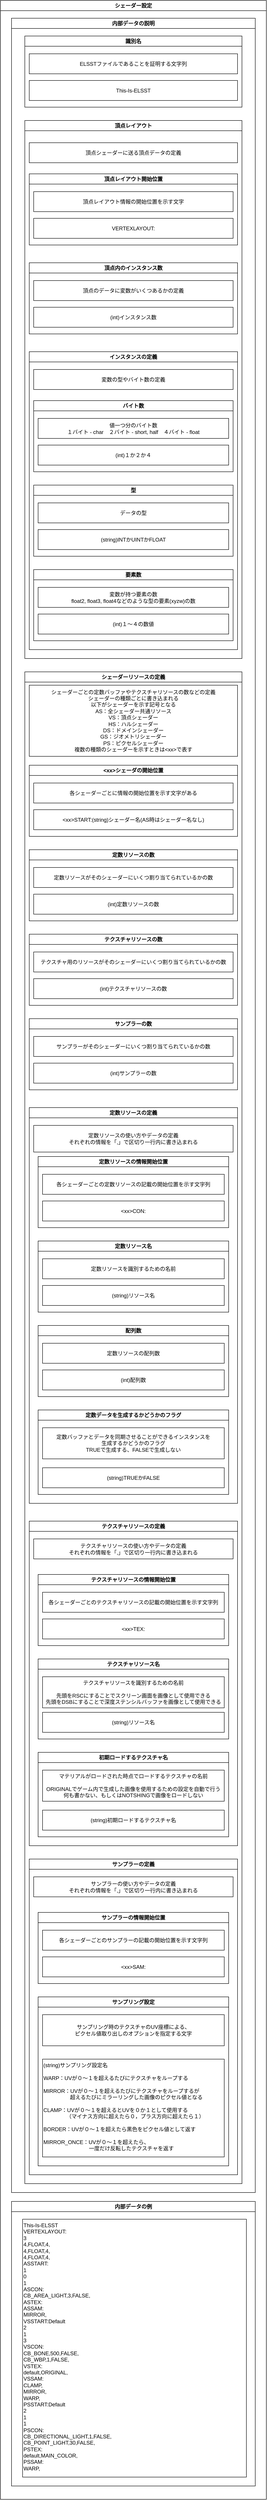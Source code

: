 <mxfile version="22.1.16" type="device">
  <diagram name="ページ1" id="F_xgiDYA5KZkH7zyrJZr">
    <mxGraphModel dx="3585" dy="2090" grid="1" gridSize="10" guides="1" tooltips="1" connect="1" arrows="1" fold="1" page="1" pageScale="1" pageWidth="827" pageHeight="1169" math="0" shadow="0">
      <root>
        <mxCell id="0" />
        <mxCell id="1" parent="0" />
        <mxCell id="cBP3mdUdwcwwjYfgzpu0-2" value="シェーダー設定" style="swimlane;whiteSpace=wrap;html=1;swimlaneFillColor=default;" parent="1" vertex="1">
          <mxGeometry x="40" y="20" width="600" height="5620" as="geometry" />
        </mxCell>
        <mxCell id="O3pXEK7kBCe5aYIL7-0U-150" value="内部データの説明" style="swimlane;whiteSpace=wrap;html=1;swimlaneFillColor=default;" vertex="1" parent="cBP3mdUdwcwwjYfgzpu0-2">
          <mxGeometry x="25" y="40" width="550" height="4890" as="geometry" />
        </mxCell>
        <mxCell id="Wc7h6Qe7BlBcWywlRNqe-1" value="識別名" style="swimlane;whiteSpace=wrap;html=1;swimlaneFillColor=default;" parent="O3pXEK7kBCe5aYIL7-0U-150" vertex="1">
          <mxGeometry x="30" y="40" width="490" height="160" as="geometry" />
        </mxCell>
        <mxCell id="Wc7h6Qe7BlBcWywlRNqe-5" value="ELSSTファイルであることを証明する文字列" style="rounded=0;whiteSpace=wrap;html=1;" parent="Wc7h6Qe7BlBcWywlRNqe-1" vertex="1">
          <mxGeometry x="10" y="40" width="470" height="45" as="geometry" />
        </mxCell>
        <mxCell id="Wc7h6Qe7BlBcWywlRNqe-6" value="This-Is-ELSST" style="rounded=0;whiteSpace=wrap;html=1;" parent="Wc7h6Qe7BlBcWywlRNqe-1" vertex="1">
          <mxGeometry x="10" y="100" width="470" height="45" as="geometry" />
        </mxCell>
        <mxCell id="Wc7h6Qe7BlBcWywlRNqe-7" value="頂点レイアウト" style="swimlane;whiteSpace=wrap;html=1;swimlaneFillColor=default;" parent="O3pXEK7kBCe5aYIL7-0U-150" vertex="1">
          <mxGeometry x="30" y="230" width="490" height="1210" as="geometry" />
        </mxCell>
        <mxCell id="O3pXEK7kBCe5aYIL7-0U-3" value="頂点レイアウト開始位置" style="swimlane;whiteSpace=wrap;html=1;swimlaneFillColor=default;" vertex="1" parent="Wc7h6Qe7BlBcWywlRNqe-7">
          <mxGeometry x="10" y="120" width="470" height="160" as="geometry" />
        </mxCell>
        <mxCell id="O3pXEK7kBCe5aYIL7-0U-5" value="頂点レイアウト情報の開始位置を示す文字" style="rounded=0;whiteSpace=wrap;html=1;" vertex="1" parent="O3pXEK7kBCe5aYIL7-0U-3">
          <mxGeometry x="10" y="40" width="450" height="45" as="geometry" />
        </mxCell>
        <mxCell id="O3pXEK7kBCe5aYIL7-0U-6" value="VERTEXLAYOUT:" style="rounded=0;whiteSpace=wrap;html=1;" vertex="1" parent="O3pXEK7kBCe5aYIL7-0U-3">
          <mxGeometry x="10" y="100" width="450" height="45" as="geometry" />
        </mxCell>
        <mxCell id="O3pXEK7kBCe5aYIL7-0U-7" value="頂点内のインスタンス数" style="swimlane;whiteSpace=wrap;html=1;swimlaneFillColor=default;" vertex="1" parent="Wc7h6Qe7BlBcWywlRNqe-7">
          <mxGeometry x="10" y="320" width="470" height="160" as="geometry" />
        </mxCell>
        <mxCell id="O3pXEK7kBCe5aYIL7-0U-8" value="頂点のデータに変数がいくつあるかの定義" style="rounded=0;whiteSpace=wrap;html=1;" vertex="1" parent="O3pXEK7kBCe5aYIL7-0U-7">
          <mxGeometry x="10" y="40" width="450" height="45" as="geometry" />
        </mxCell>
        <mxCell id="O3pXEK7kBCe5aYIL7-0U-9" value="(int)インスタンス数" style="rounded=0;whiteSpace=wrap;html=1;" vertex="1" parent="O3pXEK7kBCe5aYIL7-0U-7">
          <mxGeometry x="10" y="100" width="450" height="45" as="geometry" />
        </mxCell>
        <mxCell id="O3pXEK7kBCe5aYIL7-0U-10" value="インスタンスの定義" style="swimlane;whiteSpace=wrap;html=1;swimlaneFillColor=default;" vertex="1" parent="Wc7h6Qe7BlBcWywlRNqe-7">
          <mxGeometry x="10" y="520" width="470" height="670" as="geometry" />
        </mxCell>
        <mxCell id="O3pXEK7kBCe5aYIL7-0U-16" value="変数の型やバイト数の定義" style="rounded=0;whiteSpace=wrap;html=1;" vertex="1" parent="O3pXEK7kBCe5aYIL7-0U-10">
          <mxGeometry x="10" y="40" width="450" height="45" as="geometry" />
        </mxCell>
        <mxCell id="O3pXEK7kBCe5aYIL7-0U-17" value="バイト数" style="swimlane;whiteSpace=wrap;html=1;swimlaneFillColor=default;" vertex="1" parent="O3pXEK7kBCe5aYIL7-0U-10">
          <mxGeometry x="10" y="110" width="450" height="160" as="geometry" />
        </mxCell>
        <mxCell id="O3pXEK7kBCe5aYIL7-0U-18" value="値一つ分のバイト数&lt;br&gt;１バイト - char　２バイト - short, half　４バイト - float" style="rounded=0;whiteSpace=wrap;html=1;" vertex="1" parent="O3pXEK7kBCe5aYIL7-0U-17">
          <mxGeometry x="10" y="40" width="430" height="45" as="geometry" />
        </mxCell>
        <mxCell id="O3pXEK7kBCe5aYIL7-0U-19" value="(int)１か２か４" style="rounded=0;whiteSpace=wrap;html=1;" vertex="1" parent="O3pXEK7kBCe5aYIL7-0U-17">
          <mxGeometry x="10" y="100" width="430" height="45" as="geometry" />
        </mxCell>
        <mxCell id="O3pXEK7kBCe5aYIL7-0U-20" value="型" style="swimlane;whiteSpace=wrap;html=1;swimlaneFillColor=default;" vertex="1" parent="O3pXEK7kBCe5aYIL7-0U-10">
          <mxGeometry x="10" y="300" width="450" height="160" as="geometry" />
        </mxCell>
        <mxCell id="O3pXEK7kBCe5aYIL7-0U-21" value="データの型" style="rounded=0;whiteSpace=wrap;html=1;" vertex="1" parent="O3pXEK7kBCe5aYIL7-0U-20">
          <mxGeometry x="10" y="40" width="430" height="45" as="geometry" />
        </mxCell>
        <mxCell id="O3pXEK7kBCe5aYIL7-0U-22" value="(string)INTかUINTかFLOAT" style="rounded=0;whiteSpace=wrap;html=1;" vertex="1" parent="O3pXEK7kBCe5aYIL7-0U-20">
          <mxGeometry x="10" y="100" width="430" height="45" as="geometry" />
        </mxCell>
        <mxCell id="O3pXEK7kBCe5aYIL7-0U-23" value="要素数" style="swimlane;whiteSpace=wrap;html=1;swimlaneFillColor=default;" vertex="1" parent="O3pXEK7kBCe5aYIL7-0U-10">
          <mxGeometry x="10" y="490" width="450" height="160" as="geometry" />
        </mxCell>
        <mxCell id="O3pXEK7kBCe5aYIL7-0U-24" value="変数が持つ要素の数&lt;br&gt;float2, float3, float4などのような型の要素(xyzw)の数" style="rounded=0;whiteSpace=wrap;html=1;" vertex="1" parent="O3pXEK7kBCe5aYIL7-0U-23">
          <mxGeometry x="10" y="40" width="430" height="45" as="geometry" />
        </mxCell>
        <mxCell id="O3pXEK7kBCe5aYIL7-0U-25" value="(int)１～４の数値" style="rounded=0;whiteSpace=wrap;html=1;" vertex="1" parent="O3pXEK7kBCe5aYIL7-0U-23">
          <mxGeometry x="10" y="100" width="430" height="45" as="geometry" />
        </mxCell>
        <mxCell id="O3pXEK7kBCe5aYIL7-0U-13" value="頂点シェーダーに送る頂点データの定義" style="rounded=0;whiteSpace=wrap;html=1;" vertex="1" parent="Wc7h6Qe7BlBcWywlRNqe-7">
          <mxGeometry x="10" y="50" width="470" height="45" as="geometry" />
        </mxCell>
        <mxCell id="O3pXEK7kBCe5aYIL7-0U-45" value="シェーダーリソースの定義" style="swimlane;whiteSpace=wrap;html=1;swimlaneFillColor=default;" vertex="1" parent="O3pXEK7kBCe5aYIL7-0U-150">
          <mxGeometry x="30" y="1470" width="490" height="3400" as="geometry" />
        </mxCell>
        <mxCell id="O3pXEK7kBCe5aYIL7-0U-63" value="シェーダーごとの定数バッファやテクスチャリソースの数などの定義&lt;br&gt;シェーダーの種類ごとに書き込まれる&lt;br&gt;以下がシェーダーを示す記号となる&lt;br&gt;AS：全シェーダー共通リソース&lt;br&gt;VS：頂点シェーダー&lt;br&gt;HS：ハルシェーダー&lt;br&gt;DS：ドメインシェーダー&lt;br&gt;GS：ジオメトリシェーダー&lt;br&gt;PS：ピクセルシェーダー&lt;br&gt;複数の種類のシェーダーを示すときは&amp;lt;xx&amp;gt;で表す" style="rounded=0;whiteSpace=wrap;html=1;" vertex="1" parent="O3pXEK7kBCe5aYIL7-0U-45">
          <mxGeometry x="10" y="30" width="470" height="160" as="geometry" />
        </mxCell>
        <mxCell id="O3pXEK7kBCe5aYIL7-0U-68" value="&amp;lt;xx&amp;gt;シェーダの開始位置" style="swimlane;whiteSpace=wrap;html=1;swimlaneFillColor=default;" vertex="1" parent="O3pXEK7kBCe5aYIL7-0U-45">
          <mxGeometry x="10" y="210" width="470" height="160" as="geometry" />
        </mxCell>
        <mxCell id="O3pXEK7kBCe5aYIL7-0U-69" value="各シェーダーごとに情報の開始位置を示す文字がある" style="rounded=0;whiteSpace=wrap;html=1;" vertex="1" parent="O3pXEK7kBCe5aYIL7-0U-68">
          <mxGeometry x="10" y="40" width="450" height="45" as="geometry" />
        </mxCell>
        <mxCell id="O3pXEK7kBCe5aYIL7-0U-70" value="&amp;lt;xx&amp;gt;START:(string)シェーダー名(AS時はシェーダー名なし)" style="rounded=0;whiteSpace=wrap;html=1;" vertex="1" parent="O3pXEK7kBCe5aYIL7-0U-68">
          <mxGeometry x="10" y="100" width="450" height="45" as="geometry" />
        </mxCell>
        <mxCell id="O3pXEK7kBCe5aYIL7-0U-71" value="定数リソースの数" style="swimlane;whiteSpace=wrap;html=1;swimlaneFillColor=default;" vertex="1" parent="O3pXEK7kBCe5aYIL7-0U-45">
          <mxGeometry x="10" y="400" width="470" height="160" as="geometry" />
        </mxCell>
        <mxCell id="O3pXEK7kBCe5aYIL7-0U-72" value="定数リソースがそのシェーダーにいくつ割り当てられているかの数" style="rounded=0;whiteSpace=wrap;html=1;" vertex="1" parent="O3pXEK7kBCe5aYIL7-0U-71">
          <mxGeometry x="10" y="40" width="450" height="45" as="geometry" />
        </mxCell>
        <mxCell id="O3pXEK7kBCe5aYIL7-0U-73" value="(int)定数リソースの数" style="rounded=0;whiteSpace=wrap;html=1;" vertex="1" parent="O3pXEK7kBCe5aYIL7-0U-71">
          <mxGeometry x="10" y="100" width="450" height="45" as="geometry" />
        </mxCell>
        <mxCell id="O3pXEK7kBCe5aYIL7-0U-74" value="テクスチャリソースの数" style="swimlane;whiteSpace=wrap;html=1;swimlaneFillColor=default;" vertex="1" parent="O3pXEK7kBCe5aYIL7-0U-45">
          <mxGeometry x="10" y="590" width="470" height="160" as="geometry" />
        </mxCell>
        <mxCell id="O3pXEK7kBCe5aYIL7-0U-75" value="テクスチャ用のリソースがそのシェーダーにいくつ割り当てられているかの数" style="rounded=0;whiteSpace=wrap;html=1;" vertex="1" parent="O3pXEK7kBCe5aYIL7-0U-74">
          <mxGeometry x="10" y="40" width="450" height="45" as="geometry" />
        </mxCell>
        <mxCell id="O3pXEK7kBCe5aYIL7-0U-76" value="(int)テクスチャリソースの数" style="rounded=0;whiteSpace=wrap;html=1;" vertex="1" parent="O3pXEK7kBCe5aYIL7-0U-74">
          <mxGeometry x="10" y="100" width="450" height="45" as="geometry" />
        </mxCell>
        <mxCell id="O3pXEK7kBCe5aYIL7-0U-77" value="サンプラーの数" style="swimlane;whiteSpace=wrap;html=1;swimlaneFillColor=default;" vertex="1" parent="O3pXEK7kBCe5aYIL7-0U-45">
          <mxGeometry x="10" y="780" width="470" height="160" as="geometry" />
        </mxCell>
        <mxCell id="O3pXEK7kBCe5aYIL7-0U-78" value="サンプラーがそのシェーダーにいくつ割り当てられているかの数" style="rounded=0;whiteSpace=wrap;html=1;" vertex="1" parent="O3pXEK7kBCe5aYIL7-0U-77">
          <mxGeometry x="10" y="40" width="450" height="45" as="geometry" />
        </mxCell>
        <mxCell id="O3pXEK7kBCe5aYIL7-0U-79" value="(int)サンプラーの数" style="rounded=0;whiteSpace=wrap;html=1;" vertex="1" parent="O3pXEK7kBCe5aYIL7-0U-77">
          <mxGeometry x="10" y="100" width="450" height="45" as="geometry" />
        </mxCell>
        <mxCell id="O3pXEK7kBCe5aYIL7-0U-82" value="定数リソースの定義" style="swimlane;whiteSpace=wrap;html=1;swimlaneFillColor=default;" vertex="1" parent="O3pXEK7kBCe5aYIL7-0U-45">
          <mxGeometry x="10" y="980" width="470" height="890" as="geometry" />
        </mxCell>
        <mxCell id="O3pXEK7kBCe5aYIL7-0U-83" value="定数リソースの使い方やデータの定義&lt;br&gt;それぞれの情報を「,」で区切り一行内に書き込まれる" style="rounded=0;whiteSpace=wrap;html=1;" vertex="1" parent="O3pXEK7kBCe5aYIL7-0U-82">
          <mxGeometry x="10" y="40" width="450" height="60" as="geometry" />
        </mxCell>
        <mxCell id="O3pXEK7kBCe5aYIL7-0U-85" value="定数リソース名" style="swimlane;whiteSpace=wrap;html=1;swimlaneFillColor=default;" vertex="1" parent="O3pXEK7kBCe5aYIL7-0U-82">
          <mxGeometry x="20" y="300" width="430" height="160" as="geometry" />
        </mxCell>
        <mxCell id="O3pXEK7kBCe5aYIL7-0U-86" value="定数リソースを識別するための名前" style="rounded=0;whiteSpace=wrap;html=1;" vertex="1" parent="O3pXEK7kBCe5aYIL7-0U-85">
          <mxGeometry x="10" y="40" width="410" height="45" as="geometry" />
        </mxCell>
        <mxCell id="O3pXEK7kBCe5aYIL7-0U-87" value="(string)リソース名" style="rounded=0;whiteSpace=wrap;html=1;" vertex="1" parent="O3pXEK7kBCe5aYIL7-0U-85">
          <mxGeometry x="10" y="100" width="410" height="45" as="geometry" />
        </mxCell>
        <mxCell id="O3pXEK7kBCe5aYIL7-0U-88" value="配列数" style="swimlane;whiteSpace=wrap;html=1;swimlaneFillColor=default;" vertex="1" parent="O3pXEK7kBCe5aYIL7-0U-82">
          <mxGeometry x="20" y="490" width="430" height="160" as="geometry" />
        </mxCell>
        <mxCell id="O3pXEK7kBCe5aYIL7-0U-89" value="定数リソースの配列数" style="rounded=0;whiteSpace=wrap;html=1;" vertex="1" parent="O3pXEK7kBCe5aYIL7-0U-88">
          <mxGeometry x="10" y="40" width="410" height="45" as="geometry" />
        </mxCell>
        <mxCell id="O3pXEK7kBCe5aYIL7-0U-90" value="(int)配列数" style="rounded=0;whiteSpace=wrap;html=1;" vertex="1" parent="O3pXEK7kBCe5aYIL7-0U-88">
          <mxGeometry x="10" y="100" width="410" height="45" as="geometry" />
        </mxCell>
        <mxCell id="O3pXEK7kBCe5aYIL7-0U-91" value="定数データを生成するかどうかのフラグ" style="swimlane;whiteSpace=wrap;html=1;swimlaneFillColor=default;" vertex="1" parent="O3pXEK7kBCe5aYIL7-0U-82">
          <mxGeometry x="20" y="680" width="430" height="190" as="geometry" />
        </mxCell>
        <mxCell id="O3pXEK7kBCe5aYIL7-0U-92" value="定数バッファとデータを同期させることができるインスタンスを&lt;br&gt;生成するかどうかのフラグ&lt;br&gt;TRUEで生成する、FALSEで生成しない" style="rounded=0;whiteSpace=wrap;html=1;" vertex="1" parent="O3pXEK7kBCe5aYIL7-0U-91">
          <mxGeometry x="10" y="40" width="410" height="70" as="geometry" />
        </mxCell>
        <mxCell id="O3pXEK7kBCe5aYIL7-0U-93" value="(string)TRUEかFALSE" style="rounded=0;whiteSpace=wrap;html=1;" vertex="1" parent="O3pXEK7kBCe5aYIL7-0U-91">
          <mxGeometry x="10" y="130" width="410" height="45" as="geometry" />
        </mxCell>
        <mxCell id="O3pXEK7kBCe5aYIL7-0U-119" value="定数リソースの情報開始位置" style="swimlane;whiteSpace=wrap;html=1;swimlaneFillColor=default;" vertex="1" parent="O3pXEK7kBCe5aYIL7-0U-82">
          <mxGeometry x="20" y="110" width="430" height="160" as="geometry" />
        </mxCell>
        <mxCell id="O3pXEK7kBCe5aYIL7-0U-120" value="各シェーダーごとの定数リソースの記載の開始位置を示す文字列" style="rounded=0;whiteSpace=wrap;html=1;" vertex="1" parent="O3pXEK7kBCe5aYIL7-0U-119">
          <mxGeometry x="10" y="40" width="410" height="45" as="geometry" />
        </mxCell>
        <mxCell id="O3pXEK7kBCe5aYIL7-0U-121" value="&amp;lt;xx&amp;gt;CON:" style="rounded=0;whiteSpace=wrap;html=1;" vertex="1" parent="O3pXEK7kBCe5aYIL7-0U-119">
          <mxGeometry x="10" y="100" width="410" height="45" as="geometry" />
        </mxCell>
        <mxCell id="O3pXEK7kBCe5aYIL7-0U-94" value="テクスチャリソースの定義" style="swimlane;whiteSpace=wrap;html=1;swimlaneFillColor=default;" vertex="1" parent="O3pXEK7kBCe5aYIL7-0U-45">
          <mxGeometry x="10" y="1910" width="470" height="730" as="geometry" />
        </mxCell>
        <mxCell id="O3pXEK7kBCe5aYIL7-0U-95" value="テクスチャリソースの使い方やデータの定義&lt;br&gt;それぞれの情報を「,」で区切り一行内に書き込まれる" style="rounded=0;whiteSpace=wrap;html=1;" vertex="1" parent="O3pXEK7kBCe5aYIL7-0U-94">
          <mxGeometry x="10" y="40" width="450" height="45" as="geometry" />
        </mxCell>
        <mxCell id="O3pXEK7kBCe5aYIL7-0U-96" value="テクスチャリソース名" style="swimlane;whiteSpace=wrap;html=1;swimlaneFillColor=default;" vertex="1" parent="O3pXEK7kBCe5aYIL7-0U-94">
          <mxGeometry x="20" y="310" width="430" height="180" as="geometry" />
        </mxCell>
        <mxCell id="O3pXEK7kBCe5aYIL7-0U-97" value="テクスチャリソースを識別するための名前&lt;br&gt;&lt;br&gt;先頭をRSCにすることでスクリーン画面を画像として使用できる&lt;br&gt;先頭をDSBにすることで深度ステンシルバッファを画像として使用できる" style="rounded=0;whiteSpace=wrap;html=1;" vertex="1" parent="O3pXEK7kBCe5aYIL7-0U-96">
          <mxGeometry x="10" y="40" width="410" height="70" as="geometry" />
        </mxCell>
        <mxCell id="O3pXEK7kBCe5aYIL7-0U-98" value="(string)リソース名" style="rounded=0;whiteSpace=wrap;html=1;" vertex="1" parent="O3pXEK7kBCe5aYIL7-0U-96">
          <mxGeometry x="10" y="120" width="410" height="45" as="geometry" />
        </mxCell>
        <mxCell id="O3pXEK7kBCe5aYIL7-0U-105" value="初期ロードするテクスチャ名" style="swimlane;whiteSpace=wrap;html=1;swimlaneFillColor=default;" vertex="1" parent="O3pXEK7kBCe5aYIL7-0U-94">
          <mxGeometry x="20" y="520" width="430" height="190" as="geometry" />
        </mxCell>
        <mxCell id="O3pXEK7kBCe5aYIL7-0U-106" value="マテリアルがロードされた時点でロードするテクスチャの名前&lt;br&gt;&lt;br&gt;ORIGINALでゲーム内で生成した画像を使用するための設定を自動で行う&lt;br&gt;何も書かない、もしくはNOTSHINGで画像をロードしない" style="rounded=0;whiteSpace=wrap;html=1;" vertex="1" parent="O3pXEK7kBCe5aYIL7-0U-105">
          <mxGeometry x="10" y="40" width="410" height="70" as="geometry" />
        </mxCell>
        <mxCell id="O3pXEK7kBCe5aYIL7-0U-107" value="(string)初期ロードするテクスチャ名" style="rounded=0;whiteSpace=wrap;html=1;" vertex="1" parent="O3pXEK7kBCe5aYIL7-0U-105">
          <mxGeometry x="10" y="130" width="410" height="45" as="geometry" />
        </mxCell>
        <mxCell id="O3pXEK7kBCe5aYIL7-0U-136" value="テクスチャリソースの情報開始位置" style="swimlane;whiteSpace=wrap;html=1;swimlaneFillColor=default;" vertex="1" parent="O3pXEK7kBCe5aYIL7-0U-94">
          <mxGeometry x="20" y="120" width="430" height="160" as="geometry" />
        </mxCell>
        <mxCell id="O3pXEK7kBCe5aYIL7-0U-137" value="各シェーダーごとのテクスチャリソースの記載の開始位置を示す文字列" style="rounded=0;whiteSpace=wrap;html=1;" vertex="1" parent="O3pXEK7kBCe5aYIL7-0U-136">
          <mxGeometry x="10" y="40" width="410" height="45" as="geometry" />
        </mxCell>
        <mxCell id="O3pXEK7kBCe5aYIL7-0U-138" value="&amp;lt;xx&amp;gt;TEX:" style="rounded=0;whiteSpace=wrap;html=1;" vertex="1" parent="O3pXEK7kBCe5aYIL7-0U-136">
          <mxGeometry x="10" y="100" width="410" height="45" as="geometry" />
        </mxCell>
        <mxCell id="O3pXEK7kBCe5aYIL7-0U-139" value="サンプラーの定義" style="swimlane;whiteSpace=wrap;html=1;swimlaneFillColor=default;" vertex="1" parent="O3pXEK7kBCe5aYIL7-0U-45">
          <mxGeometry x="10" y="2670" width="470" height="710" as="geometry" />
        </mxCell>
        <mxCell id="O3pXEK7kBCe5aYIL7-0U-140" value="サンプラーの使い方やデータの定義&lt;br&gt;それぞれの情報を「,」で区切り一行内に書き込まれる" style="rounded=0;whiteSpace=wrap;html=1;" vertex="1" parent="O3pXEK7kBCe5aYIL7-0U-139">
          <mxGeometry x="10" y="40" width="450" height="45" as="geometry" />
        </mxCell>
        <mxCell id="O3pXEK7kBCe5aYIL7-0U-141" value="サンプリング設定" style="swimlane;whiteSpace=wrap;html=1;swimlaneFillColor=default;" vertex="1" parent="O3pXEK7kBCe5aYIL7-0U-139">
          <mxGeometry x="20" y="310" width="430" height="380" as="geometry" />
        </mxCell>
        <mxCell id="O3pXEK7kBCe5aYIL7-0U-142" value="サンプリング時のテクスチャのUV座標による、&lt;br&gt;ピクセル値取り出しのオプションを指定する文字" style="rounded=0;whiteSpace=wrap;html=1;" vertex="1" parent="O3pXEK7kBCe5aYIL7-0U-141">
          <mxGeometry x="10" y="40" width="410" height="70" as="geometry" />
        </mxCell>
        <mxCell id="O3pXEK7kBCe5aYIL7-0U-143" value="(string)サンプリング設定名&lt;br&gt;&lt;br&gt;WARP：UVが０～１を超えるたびにテクスチャをループする&lt;br&gt;&lt;br&gt;MIRROR：UVが０～１を超えるたびにテクスチャをループするが&lt;br&gt;　　　　　超えるたびにミラーリングした画像のピクセル値となる&lt;br&gt;&lt;br&gt;CLAMP：UVが０～１を超えるとUVを０か１として使用する&lt;br&gt;　　　　 （マイナス方向に超えたら０，プラス方向に超えたら１）&lt;br&gt;&lt;br&gt;BORDER：UVが０～１を超えたら黒色をピクセル値として返す&lt;br&gt;&lt;br&gt;MIRROR_ONCE：UVが０～１を超えたら、&lt;br&gt;　　　　　　　　&amp;nbsp; 一度だけ反転したテクスチャを返す" style="rounded=0;whiteSpace=wrap;html=1;verticalAlign=top;align=left;" vertex="1" parent="O3pXEK7kBCe5aYIL7-0U-141">
          <mxGeometry x="10" y="140" width="410" height="220" as="geometry" />
        </mxCell>
        <mxCell id="O3pXEK7kBCe5aYIL7-0U-147" value="サンプラーの情報開始位置" style="swimlane;whiteSpace=wrap;html=1;swimlaneFillColor=default;" vertex="1" parent="O3pXEK7kBCe5aYIL7-0U-139">
          <mxGeometry x="20" y="120" width="430" height="160" as="geometry" />
        </mxCell>
        <mxCell id="O3pXEK7kBCe5aYIL7-0U-148" value="各シェーダーごとのサンプラーの記載の開始位置を示す文字列" style="rounded=0;whiteSpace=wrap;html=1;" vertex="1" parent="O3pXEK7kBCe5aYIL7-0U-147">
          <mxGeometry x="10" y="40" width="410" height="45" as="geometry" />
        </mxCell>
        <mxCell id="O3pXEK7kBCe5aYIL7-0U-149" value="&amp;lt;xx&amp;gt;SAM:" style="rounded=0;whiteSpace=wrap;html=1;" vertex="1" parent="O3pXEK7kBCe5aYIL7-0U-147">
          <mxGeometry x="10" y="100" width="410" height="45" as="geometry" />
        </mxCell>
        <mxCell id="O3pXEK7kBCe5aYIL7-0U-153" value="内部データの例" style="swimlane;whiteSpace=wrap;html=1;swimlaneFillColor=default;" vertex="1" parent="cBP3mdUdwcwwjYfgzpu0-2">
          <mxGeometry x="25" y="4950" width="550" height="640" as="geometry" />
        </mxCell>
        <mxCell id="O3pXEK7kBCe5aYIL7-0U-223" value="&lt;div&gt;This-Is-ELSST&lt;/div&gt;&lt;div&gt;VERTEXLAYOUT:&lt;/div&gt;&lt;div&gt;3&lt;/div&gt;&lt;div&gt;4,FLOAT,4,&lt;/div&gt;&lt;div&gt;4,FLOAT,4,&lt;/div&gt;&lt;div&gt;4,FLOAT,4,&lt;/div&gt;&lt;div&gt;ASSTART:&lt;/div&gt;&lt;div&gt;1&lt;/div&gt;&lt;div&gt;0&lt;/div&gt;&lt;div&gt;1&lt;/div&gt;&lt;div&gt;ASCON:&lt;/div&gt;&lt;div&gt;CB_AREA_LIGHT,3,FALSE,&lt;/div&gt;&lt;div&gt;ASTEX:&lt;/div&gt;&lt;div&gt;ASSAM:&lt;/div&gt;&lt;div&gt;MIRROR,&lt;/div&gt;&lt;div&gt;VSSTART:Default&lt;/div&gt;&lt;div&gt;2&lt;/div&gt;&lt;div&gt;1&lt;/div&gt;&lt;div&gt;3&lt;/div&gt;&lt;div&gt;VSCON:&lt;/div&gt;&lt;div&gt;CB_BONE,500,FALSE,&lt;/div&gt;&lt;div&gt;CB_WBP,1,FALSE,&lt;/div&gt;&lt;div&gt;VSTEX:&lt;/div&gt;&lt;div&gt;default,ORIGINAL,&lt;/div&gt;&lt;div&gt;VSSAM:&lt;/div&gt;&lt;div&gt;CLAMP,&lt;/div&gt;&lt;div&gt;MIRROR,&lt;/div&gt;&lt;div&gt;WARP,&lt;/div&gt;&lt;div&gt;PSSTART:Default&lt;/div&gt;&lt;div&gt;2&lt;/div&gt;&lt;div&gt;1&lt;/div&gt;&lt;div&gt;1&lt;/div&gt;&lt;div&gt;PSCON:&lt;/div&gt;&lt;div&gt;CB_DIRECTIONAL_LIGHT,1,FALSE,&lt;/div&gt;&lt;div&gt;CB_POINT_LIGHT,30,FALSE,&lt;/div&gt;&lt;div&gt;PSTEX:&lt;/div&gt;&lt;div&gt;default,MAIN_COLOR,&lt;/div&gt;&lt;div&gt;PSSAM:&lt;/div&gt;&lt;div&gt;WARP,&lt;/div&gt;&lt;div&gt;&lt;br&gt;&lt;/div&gt;" style="rounded=0;whiteSpace=wrap;html=1;verticalAlign=top;align=left;" vertex="1" parent="O3pXEK7kBCe5aYIL7-0U-153">
          <mxGeometry x="25" y="40" width="505" height="580" as="geometry" />
        </mxCell>
      </root>
    </mxGraphModel>
  </diagram>
</mxfile>
